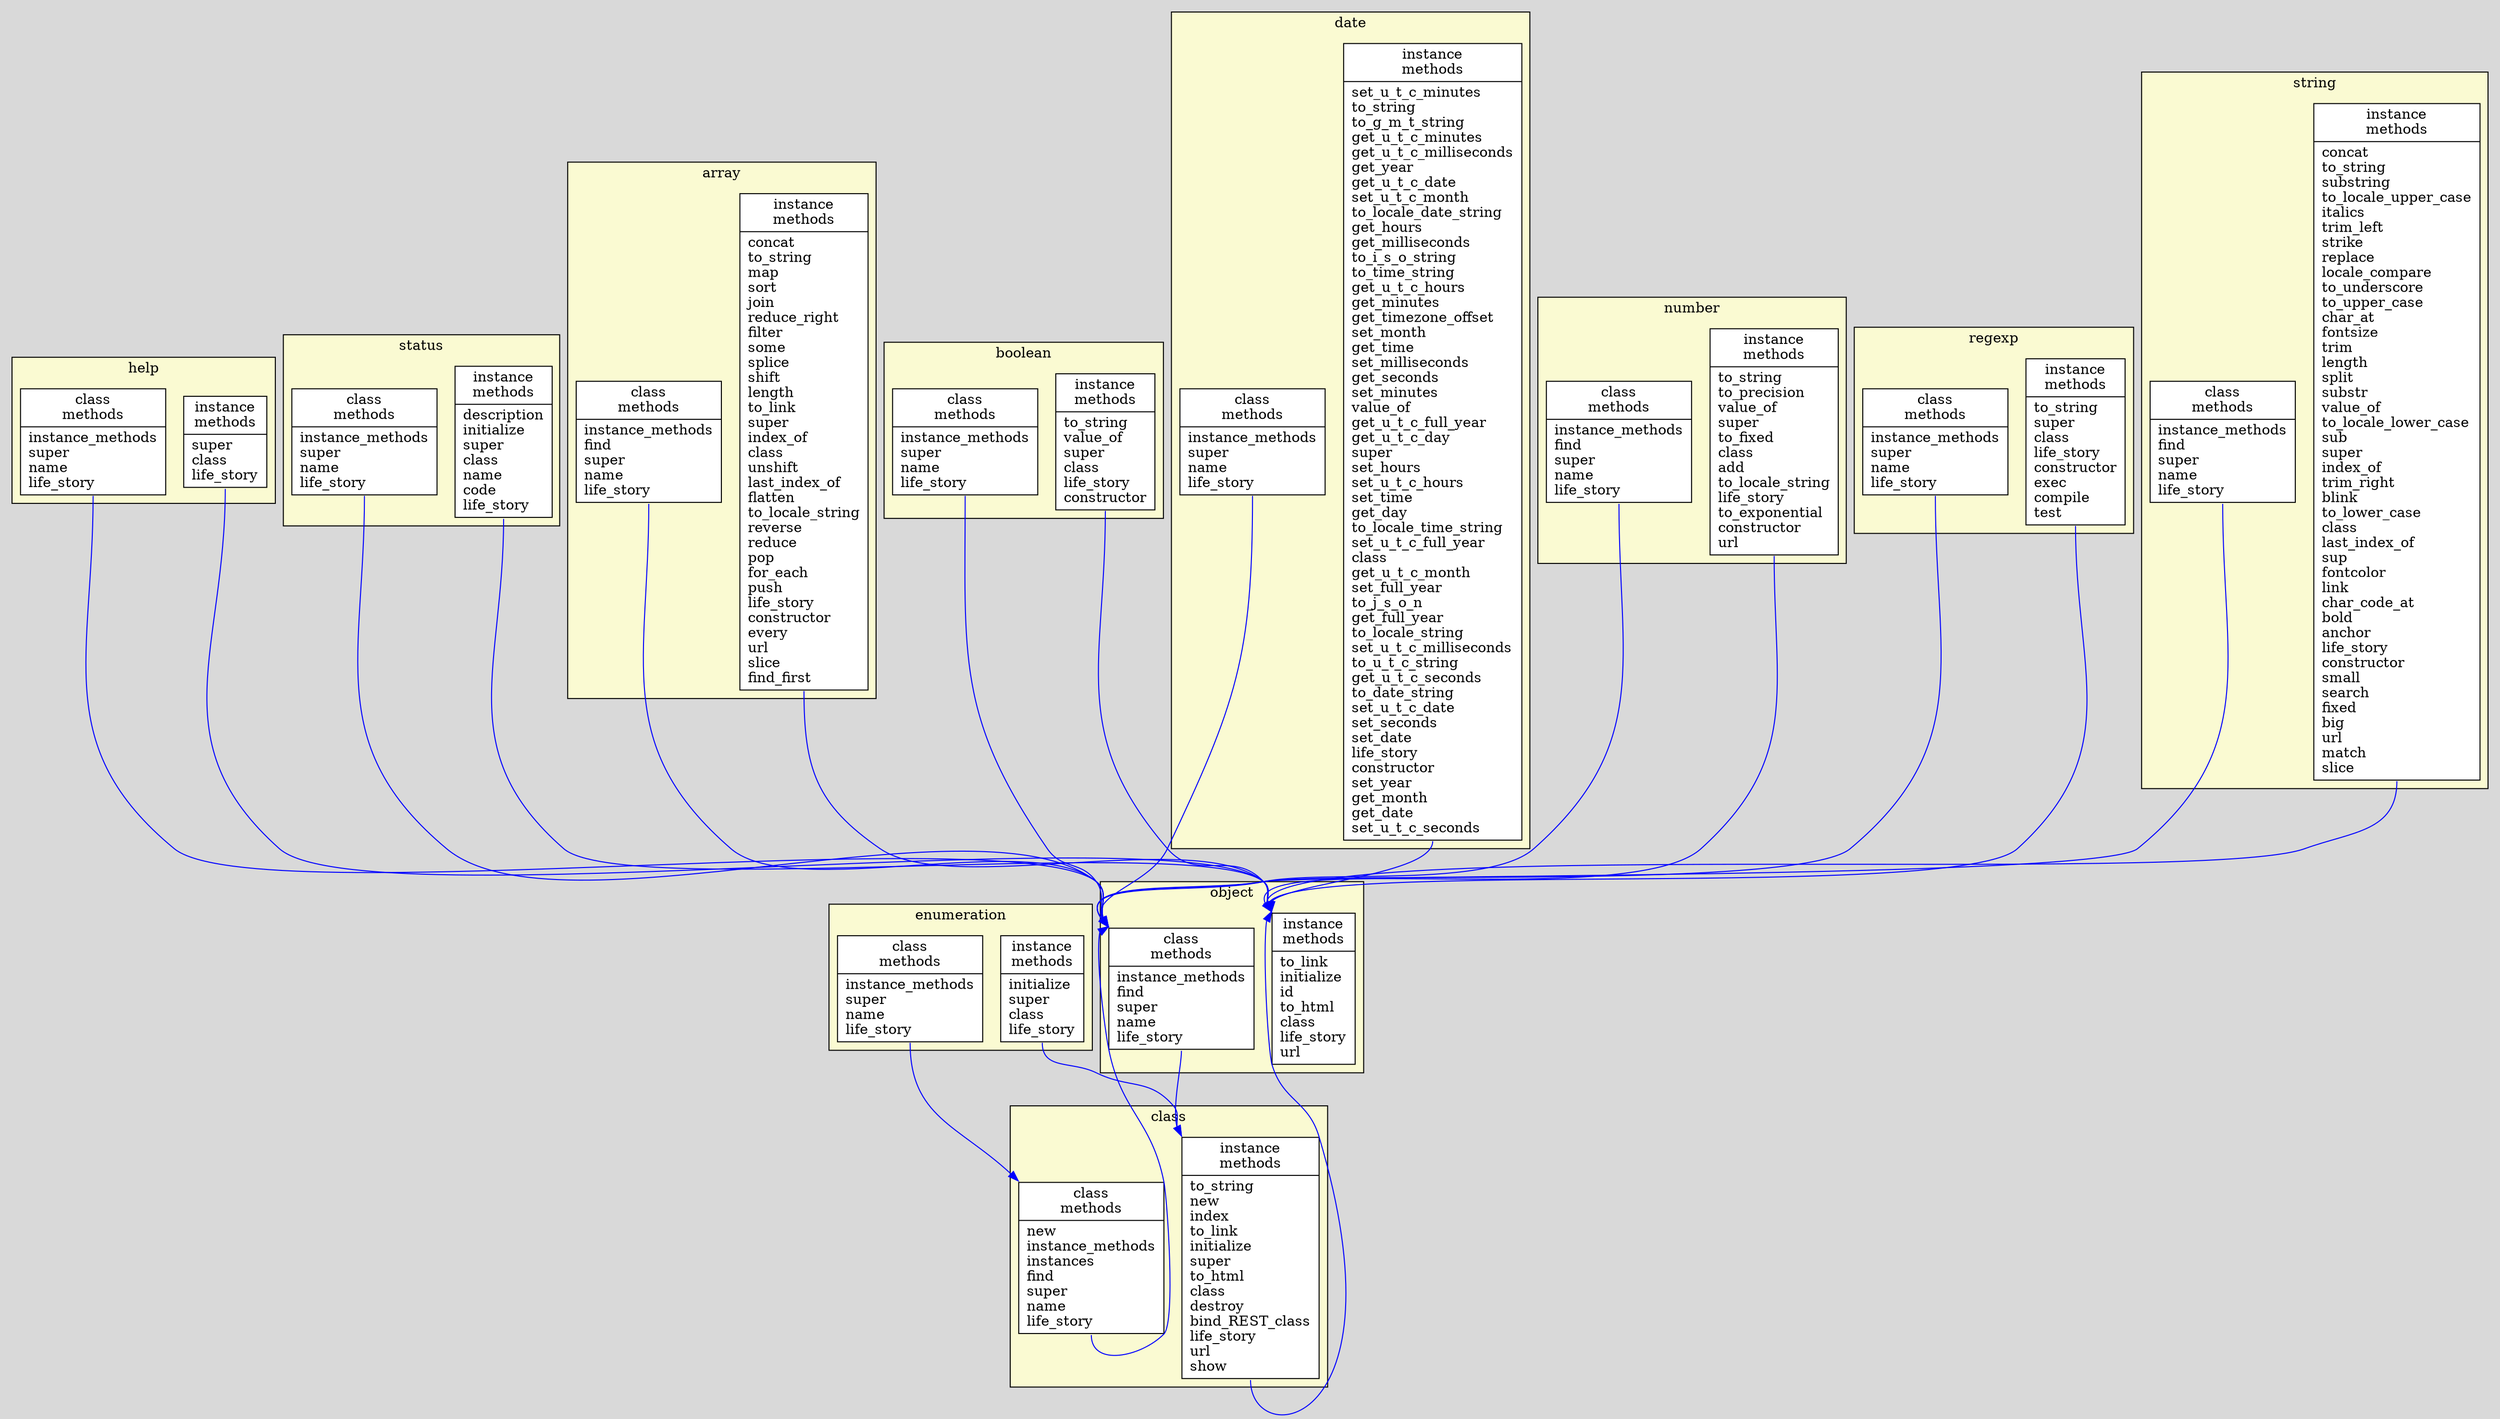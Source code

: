 digraph snooze {
    graph [ratio=fill, overlap=false, ranksep=1, bgcolor=gray85]
    node [label=N, fillcolor=white, shape=record, style=filled]
    edge [headport=nw, tailport=s, color=blue]
    
    subgraph cluster_cluster_1 {
    graph [label=object,bb="", bgcolor=lightgoldenrodyellow];
    node_1
    node_2
  }
    subgraph cluster_cluster_2 {
    graph [label=class,bb="", bgcolor=lightgoldenrodyellow];
    node_3
    node_4
  }
    subgraph cluster_cluster_3 {
    graph [label=help,bb="", bgcolor=lightgoldenrodyellow];
    node_5
    node_6
  }
    
    subgraph cluster_cluster_4 {
    graph [label=status,bb="", bgcolor=lightgoldenrodyellow];
    node_7
    node_8
  }
    
    subgraph cluster_cluster_5 {
    graph [label=array,bb="", bgcolor=lightgoldenrodyellow];
    node_9
    node_10
  }
    
    subgraph cluster_cluster_6 {
    graph [label=boolean,bb="", bgcolor=lightgoldenrodyellow];
    node_11
    node_12
  }
    
    subgraph cluster_cluster_7 {
    graph [label=date,bb="", bgcolor=lightgoldenrodyellow];
    node_13
    node_14
  }
    
    subgraph cluster_cluster_8 {
    graph [label=number,bb="", bgcolor=lightgoldenrodyellow];
    node_15
    node_16
  }
    
    subgraph cluster_cluster_9 {
    graph [label=regexp,bb="", bgcolor=lightgoldenrodyellow];
    node_17
    node_18
  }
    
    subgraph cluster_cluster_10 {
    graph [label=string,bb="", bgcolor=lightgoldenrodyellow];
    node_19
    node_20
  }
    
    subgraph cluster_cluster_11 {
    graph [label=enumeration,bb="", bgcolor=lightgoldenrodyellow];
    node_21
    node_22
  }
    
    node_4 -> node_2
    node_1 -> node_4 [weight=2]
    node_3 -> node_1
    node_5 -> node_1
    node_6 -> node_2
    node_7 -> node_1
    node_8 -> node_2
    node_9 -> node_1
    node_10 -> node_2
    node_11 -> node_1
    node_12 -> node_2
    node_13 -> node_1
    node_14 -> node_2
    node_15 -> node_1
    node_16 -> node_2
    node_17 -> node_1
    node_18 -> node_2
    node_19 -> node_1
    node_20 -> node_2
    node_21 -> node_3
    node_22 -> node_4
    node_4 [label="{instance\nmethods\n|to_string\lnew\lindex\lto_link\linitialize\lsuper\lto_html\lclass\ldestroy\lbind_REST_class\llife_story\lurl\lshow\l}"]
    node_2 [label="{instance\nmethods\n|to_link\linitialize\lid\lto_html\lclass\llife_story\lurl\l}"]
    node_1 [label="{class\nmethods\n|instance_methods\lfind\lsuper\lname\llife_story\l}"]
    node_4 [label="{instance\nmethods\n|to_string\lnew\lindex\lto_link\linitialize\lsuper\lto_html\lclass\ldestroy\lbind_REST_class\llife_story\lurl\lshow\l}"]
    node_3 [label="{class\nmethods\n|new\linstance_methods\linstances\lfind\lsuper\lname\llife_story\l}"]
    node_1 [label="{class\nmethods\n|instance_methods\lfind\lsuper\lname\llife_story\l}"]
    node_5 [label="{class\nmethods\n|instance_methods\lsuper\lname\llife_story\l}"]
    node_1 [label="{class\nmethods\n|instance_methods\lfind\lsuper\lname\llife_story\l}"]
    node_6 [label="{instance\nmethods\n|super\lclass\llife_story\l}"]
    node_2 [label="{instance\nmethods\n|to_link\linitialize\lid\lto_html\lclass\llife_story\lurl\l}"]
    node_7 [label="{class\nmethods\n|instance_methods\lsuper\lname\llife_story\l}"]
    node_1 [label="{class\nmethods\n|instance_methods\lfind\lsuper\lname\llife_story\l}"]
    node_8 [label="{instance\nmethods\n|description\linitialize\lsuper\lclass\lname\lcode\llife_story\l}"]
    node_2 [label="{instance\nmethods\n|to_link\linitialize\lid\lto_html\lclass\llife_story\lurl\l}"]
    node_9 [label="{class\nmethods\n|instance_methods\lfind\lsuper\lname\llife_story\l}"]
    node_1 [label="{class\nmethods\n|instance_methods\lfind\lsuper\lname\llife_story\l}"]
    node_10 [label="{instance\nmethods\n|concat\lto_string\lmap\lsort\ljoin\lreduce_right\lfilter\lsome\lsplice\lshift\llength\lto_link\lsuper\lindex_of\lclass\lunshift\llast_index_of\lflatten\lto_locale_string\lreverse\lreduce\lpop\lfor_each\lpush\llife_story\lconstructor\levery\lurl\lslice\lfind_first\l}"]
    node_2 [label="{instance\nmethods\n|to_link\linitialize\lid\lto_html\lclass\llife_story\lurl\l}"]
    node_11 [label="{class\nmethods\n|instance_methods\lsuper\lname\llife_story\l}"]
    node_1 [label="{class\nmethods\n|instance_methods\lfind\lsuper\lname\llife_story\l}"]
    node_12 [label="{instance\nmethods\n|to_string\lvalue_of\lsuper\lclass\llife_story\lconstructor\l}"]
    node_2 [label="{instance\nmethods\n|to_link\linitialize\lid\lto_html\lclass\llife_story\lurl\l}"]
    node_13 [label="{class\nmethods\n|instance_methods\lsuper\lname\llife_story\l}"]
    node_1 [label="{class\nmethods\n|instance_methods\lfind\lsuper\lname\llife_story\l}"]
    node_14 [label="{instance\nmethods\n|set_u_t_c_minutes\lto_string\lto_g_m_t_string\lget_u_t_c_minutes\lget_u_t_c_milliseconds\lget_year\lget_u_t_c_date\lset_u_t_c_month\lto_locale_date_string\lget_hours\lget_milliseconds\lto_i_s_o_string\lto_time_string\lget_u_t_c_hours\lget_minutes\lget_timezone_offset\lset_month\lget_time\lset_milliseconds\lget_seconds\lset_minutes\lvalue_of\lget_u_t_c_full_year\lget_u_t_c_day\lsuper\lset_hours\lset_u_t_c_hours\lset_time\lget_day\lto_locale_time_string\lset_u_t_c_full_year\lclass\lget_u_t_c_month\lset_full_year\lto_j_s_o_n\lget_full_year\lto_locale_string\lset_u_t_c_milliseconds\lto_u_t_c_string\lget_u_t_c_seconds\lto_date_string\lset_u_t_c_date\lset_seconds\lset_date\llife_story\lconstructor\lset_year\lget_month\lget_date\lset_u_t_c_seconds\l}"]
    node_2 [label="{instance\nmethods\n|to_link\linitialize\lid\lto_html\lclass\llife_story\lurl\l}"]
    node_15 [label="{class\nmethods\n|instance_methods\lfind\lsuper\lname\llife_story\l}"]
    node_1 [label="{class\nmethods\n|instance_methods\lfind\lsuper\lname\llife_story\l}"]
    node_16 [label="{instance\nmethods\n|to_string\lto_precision\lvalue_of\lsuper\lto_fixed\lclass\ladd\lto_locale_string\llife_story\lto_exponential\lconstructor\lurl\l}"]
    node_2 [label="{instance\nmethods\n|to_link\linitialize\lid\lto_html\lclass\llife_story\lurl\l}"]
    node_17 [label="{class\nmethods\n|instance_methods\lsuper\lname\llife_story\l}"]
    node_1 [label="{class\nmethods\n|instance_methods\lfind\lsuper\lname\llife_story\l}"]
    node_18 [label="{instance\nmethods\n|to_string\lsuper\lclass\llife_story\lconstructor\lexec\lcompile\ltest\l}"]
    node_2 [label="{instance\nmethods\n|to_link\linitialize\lid\lto_html\lclass\llife_story\lurl\l}"]
    node_19 [label="{class\nmethods\n|instance_methods\lfind\lsuper\lname\llife_story\l}"]
    node_1 [label="{class\nmethods\n|instance_methods\lfind\lsuper\lname\llife_story\l}"]
    node_20 [label="{instance\nmethods\n|concat\lto_string\lsubstring\lto_locale_upper_case\litalics\ltrim_left\lstrike\lreplace\llocale_compare\lto_underscore\lto_upper_case\lchar_at\lfontsize\ltrim\llength\lsplit\lsubstr\lvalue_of\lto_locale_lower_case\lsub\lsuper\lindex_of\ltrim_right\lblink\lto_lower_case\lclass\llast_index_of\lsup\lfontcolor\llink\lchar_code_at\lbold\lanchor\llife_story\lconstructor\lsmall\lsearch\lfixed\lbig\lurl\lmatch\lslice\l}"]
    node_2 [label="{instance\nmethods\n|to_link\linitialize\lid\lto_html\lclass\llife_story\lurl\l}"]
    node_21 [label="{class\nmethods\n|instance_methods\lsuper\lname\llife_story\l}"]
    node_3 [label="{class\nmethods\n|new\linstance_methods\linstances\lfind\lsuper\lname\llife_story\l}"]
    node_22 [label="{instance\nmethods\n|initialize\lsuper\lclass\llife_story\l}"]
    node_4 [label="{instance\nmethods\n|to_string\lnew\lindex\lto_link\linitialize\lsuper\lto_html\lclass\ldestroy\lbind_REST_class\llife_story\lurl\lshow\l}"]
  }